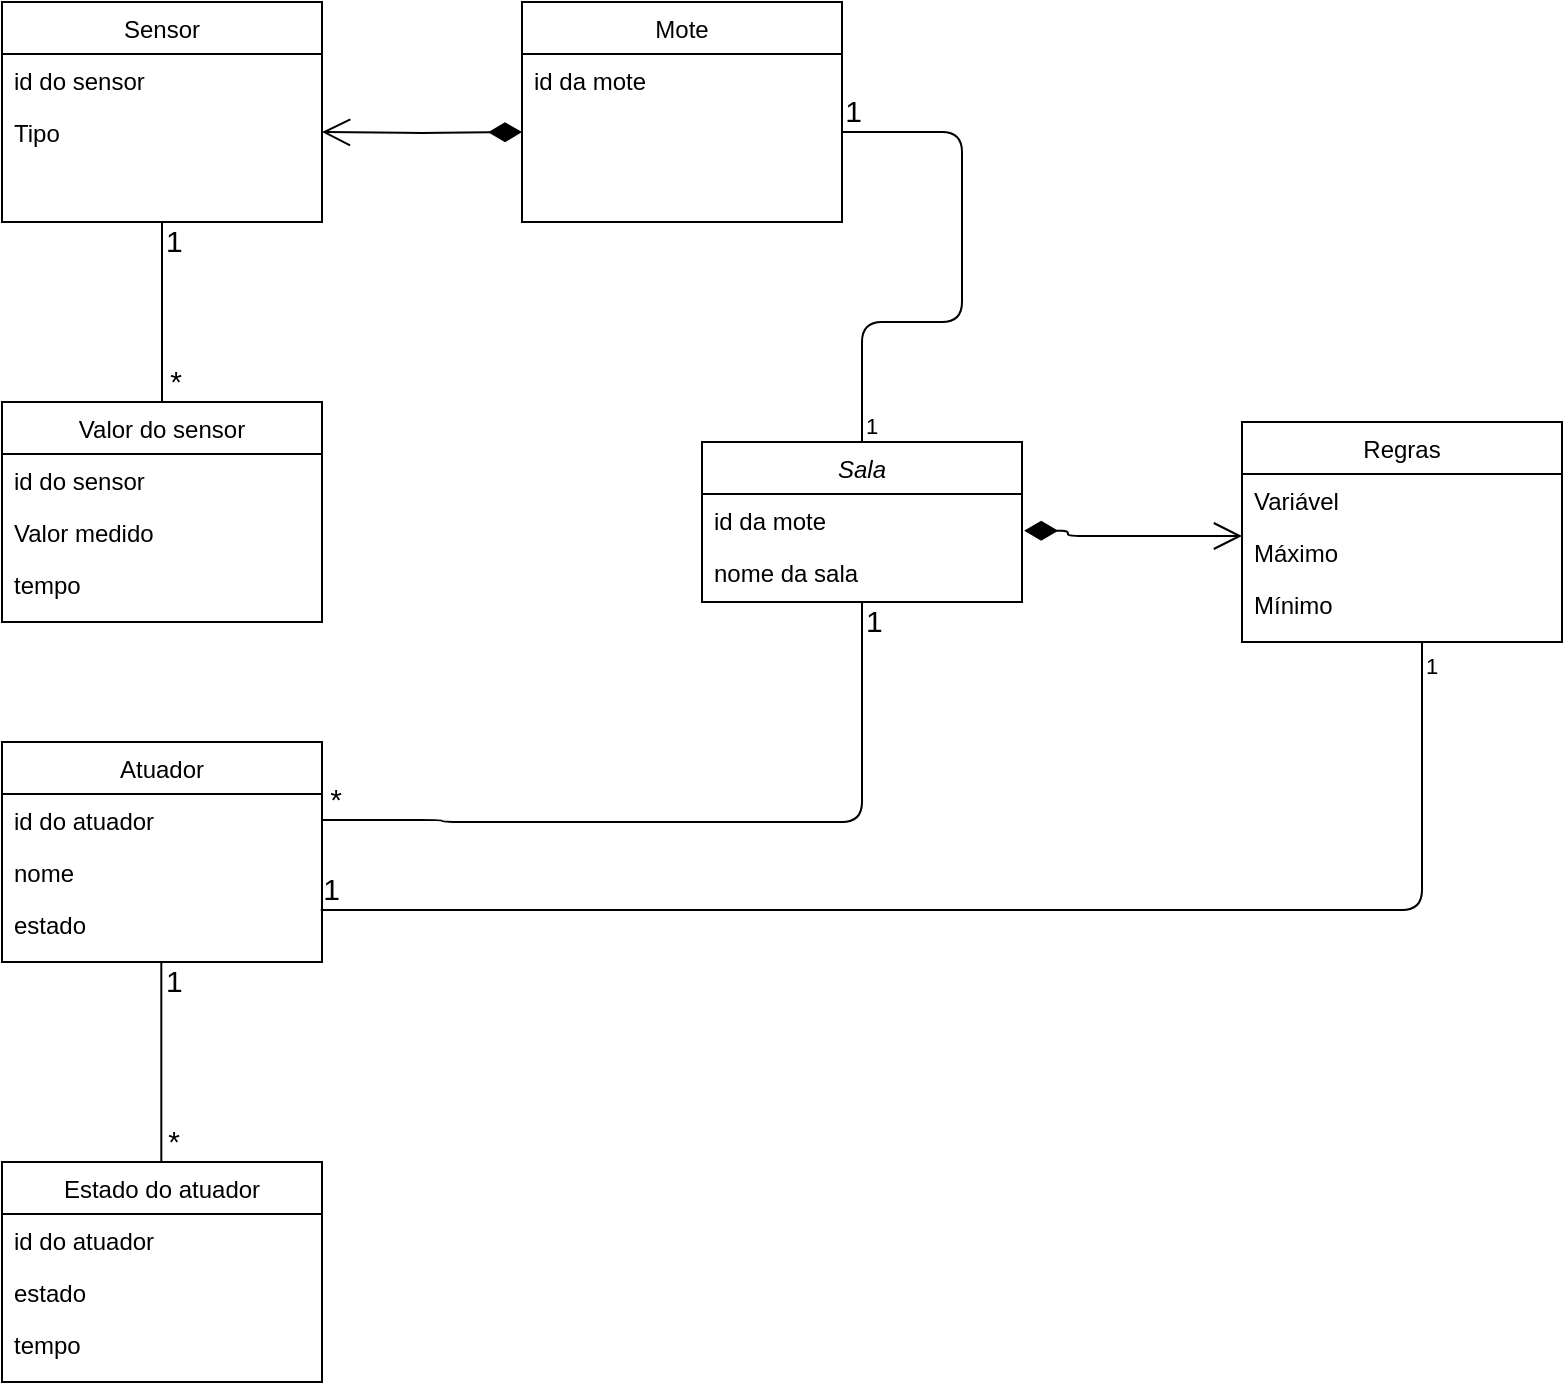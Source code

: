 <mxfile version="14.6.6" type="github">
  <diagram id="C5RBs43oDa-KdzZeNtuy" name="Page-1">
    <mxGraphModel dx="981" dy="526" grid="1" gridSize="10" guides="1" tooltips="1" connect="1" arrows="1" fold="1" page="1" pageScale="1" pageWidth="827" pageHeight="1169" math="0" shadow="0">
      <root>
        <mxCell id="WIyWlLk6GJQsqaUBKTNV-0" />
        <mxCell id="WIyWlLk6GJQsqaUBKTNV-1" parent="WIyWlLk6GJQsqaUBKTNV-0" />
        <mxCell id="zkfFHV4jXpPFQw0GAbJ--0" value="Sala" style="swimlane;fontStyle=2;align=center;verticalAlign=top;childLayout=stackLayout;horizontal=1;startSize=26;horizontalStack=0;resizeParent=1;resizeLast=0;collapsible=1;marginBottom=0;rounded=0;shadow=0;strokeWidth=1;" parent="WIyWlLk6GJQsqaUBKTNV-1" vertex="1">
          <mxGeometry x="380" y="260" width="160" height="80" as="geometry">
            <mxRectangle x="230" y="140" width="160" height="26" as="alternateBounds" />
          </mxGeometry>
        </mxCell>
        <mxCell id="zkfFHV4jXpPFQw0GAbJ--1" value="id da mote" style="text;align=left;verticalAlign=top;spacingLeft=4;spacingRight=4;overflow=hidden;rotatable=0;points=[[0,0.5],[1,0.5]];portConstraint=eastwest;" parent="zkfFHV4jXpPFQw0GAbJ--0" vertex="1">
          <mxGeometry y="26" width="160" height="26" as="geometry" />
        </mxCell>
        <mxCell id="zkfFHV4jXpPFQw0GAbJ--2" value="nome da sala" style="text;align=left;verticalAlign=top;spacingLeft=4;spacingRight=4;overflow=hidden;rotatable=0;points=[[0,0.5],[1,0.5]];portConstraint=eastwest;rounded=0;shadow=0;html=0;" parent="zkfFHV4jXpPFQw0GAbJ--0" vertex="1">
          <mxGeometry y="52" width="160" height="26" as="geometry" />
        </mxCell>
        <mxCell id="zkfFHV4jXpPFQw0GAbJ--17" value="Regras" style="swimlane;fontStyle=0;align=center;verticalAlign=top;childLayout=stackLayout;horizontal=1;startSize=26;horizontalStack=0;resizeParent=1;resizeLast=0;collapsible=1;marginBottom=0;rounded=0;shadow=0;strokeWidth=1;" parent="WIyWlLk6GJQsqaUBKTNV-1" vertex="1">
          <mxGeometry x="650" y="250" width="160" height="110" as="geometry">
            <mxRectangle x="550" y="140" width="160" height="26" as="alternateBounds" />
          </mxGeometry>
        </mxCell>
        <mxCell id="zkfFHV4jXpPFQw0GAbJ--18" value="Variável" style="text;align=left;verticalAlign=top;spacingLeft=4;spacingRight=4;overflow=hidden;rotatable=0;points=[[0,0.5],[1,0.5]];portConstraint=eastwest;" parent="zkfFHV4jXpPFQw0GAbJ--17" vertex="1">
          <mxGeometry y="26" width="160" height="26" as="geometry" />
        </mxCell>
        <mxCell id="zkfFHV4jXpPFQw0GAbJ--19" value="Máximo" style="text;align=left;verticalAlign=top;spacingLeft=4;spacingRight=4;overflow=hidden;rotatable=0;points=[[0,0.5],[1,0.5]];portConstraint=eastwest;rounded=0;shadow=0;html=0;" parent="zkfFHV4jXpPFQw0GAbJ--17" vertex="1">
          <mxGeometry y="52" width="160" height="26" as="geometry" />
        </mxCell>
        <mxCell id="zkfFHV4jXpPFQw0GAbJ--20" value="Mínimo" style="text;align=left;verticalAlign=top;spacingLeft=4;spacingRight=4;overflow=hidden;rotatable=0;points=[[0,0.5],[1,0.5]];portConstraint=eastwest;rounded=0;shadow=0;html=0;" parent="zkfFHV4jXpPFQw0GAbJ--17" vertex="1">
          <mxGeometry y="78" width="160" height="26" as="geometry" />
        </mxCell>
        <mxCell id="SQ94nlxDAcj3NKGsAUJR-2" value="Atuador" style="swimlane;fontStyle=0;align=center;verticalAlign=top;childLayout=stackLayout;horizontal=1;startSize=26;horizontalStack=0;resizeParent=1;resizeLast=0;collapsible=1;marginBottom=0;rounded=0;shadow=0;strokeWidth=1;" parent="WIyWlLk6GJQsqaUBKTNV-1" vertex="1">
          <mxGeometry x="30" y="410" width="160" height="110" as="geometry">
            <mxRectangle x="550" y="140" width="160" height="26" as="alternateBounds" />
          </mxGeometry>
        </mxCell>
        <mxCell id="SQ94nlxDAcj3NKGsAUJR-3" value="id do atuador" style="text;align=left;verticalAlign=top;spacingLeft=4;spacingRight=4;overflow=hidden;rotatable=0;points=[[0,0.5],[1,0.5]];portConstraint=eastwest;" parent="SQ94nlxDAcj3NKGsAUJR-2" vertex="1">
          <mxGeometry y="26" width="160" height="26" as="geometry" />
        </mxCell>
        <mxCell id="SQ94nlxDAcj3NKGsAUJR-4" value="nome" style="text;align=left;verticalAlign=top;spacingLeft=4;spacingRight=4;overflow=hidden;rotatable=0;points=[[0,0.5],[1,0.5]];portConstraint=eastwest;rounded=0;shadow=0;html=0;" parent="SQ94nlxDAcj3NKGsAUJR-2" vertex="1">
          <mxGeometry y="52" width="160" height="26" as="geometry" />
        </mxCell>
        <mxCell id="SQ94nlxDAcj3NKGsAUJR-5" value="estado" style="text;align=left;verticalAlign=top;spacingLeft=4;spacingRight=4;overflow=hidden;rotatable=0;points=[[0,0.5],[1,0.5]];portConstraint=eastwest;rounded=0;shadow=0;html=0;" parent="SQ94nlxDAcj3NKGsAUJR-2" vertex="1">
          <mxGeometry y="78" width="160" height="26" as="geometry" />
        </mxCell>
        <mxCell id="SQ94nlxDAcj3NKGsAUJR-6" value="Sensor" style="swimlane;fontStyle=0;align=center;verticalAlign=top;childLayout=stackLayout;horizontal=1;startSize=26;horizontalStack=0;resizeParent=1;resizeLast=0;collapsible=1;marginBottom=0;rounded=0;shadow=0;strokeWidth=1;" parent="WIyWlLk6GJQsqaUBKTNV-1" vertex="1">
          <mxGeometry x="30" y="40" width="160" height="110" as="geometry">
            <mxRectangle x="550" y="140" width="160" height="26" as="alternateBounds" />
          </mxGeometry>
        </mxCell>
        <mxCell id="SQ94nlxDAcj3NKGsAUJR-7" value="id do sensor" style="text;align=left;verticalAlign=top;spacingLeft=4;spacingRight=4;overflow=hidden;rotatable=0;points=[[0,0.5],[1,0.5]];portConstraint=eastwest;" parent="SQ94nlxDAcj3NKGsAUJR-6" vertex="1">
          <mxGeometry y="26" width="160" height="26" as="geometry" />
        </mxCell>
        <mxCell id="SQ94nlxDAcj3NKGsAUJR-8" value="Tipo" style="text;align=left;verticalAlign=top;spacingLeft=4;spacingRight=4;overflow=hidden;rotatable=0;points=[[0,0.5],[1,0.5]];portConstraint=eastwest;rounded=0;shadow=0;html=0;" parent="SQ94nlxDAcj3NKGsAUJR-6" vertex="1">
          <mxGeometry y="52" width="160" height="26" as="geometry" />
        </mxCell>
        <mxCell id="SQ94nlxDAcj3NKGsAUJR-11" value="" style="endArrow=none;html=1;edgeStyle=orthogonalEdgeStyle;exitX=0.5;exitY=0;exitDx=0;exitDy=0;entryX=1;entryY=0.5;entryDx=0;entryDy=0;" parent="WIyWlLk6GJQsqaUBKTNV-1" source="zkfFHV4jXpPFQw0GAbJ--0" edge="1">
          <mxGeometry relative="1" as="geometry">
            <mxPoint x="460" y="200" as="sourcePoint" />
            <mxPoint x="450" y="105" as="targetPoint" />
            <Array as="points">
              <mxPoint x="460" y="200" />
              <mxPoint x="510" y="200" />
              <mxPoint x="510" y="105" />
            </Array>
          </mxGeometry>
        </mxCell>
        <mxCell id="SQ94nlxDAcj3NKGsAUJR-12" value="1" style="edgeLabel;resizable=0;html=1;align=left;verticalAlign=bottom;" parent="SQ94nlxDAcj3NKGsAUJR-11" connectable="0" vertex="1">
          <mxGeometry x="-1" relative="1" as="geometry" />
        </mxCell>
        <mxCell id="SQ94nlxDAcj3NKGsAUJR-13" value="1" style="edgeLabel;resizable=0;html=1;align=right;verticalAlign=bottom;fontSize=15;" parent="SQ94nlxDAcj3NKGsAUJR-11" connectable="0" vertex="1">
          <mxGeometry x="1" relative="1" as="geometry">
            <mxPoint x="10" as="offset" />
          </mxGeometry>
        </mxCell>
        <mxCell id="SQ94nlxDAcj3NKGsAUJR-14" value="" style="endArrow=none;html=1;edgeStyle=orthogonalEdgeStyle;entryX=0.996;entryY=0.231;entryDx=0;entryDy=0;entryPerimeter=0;" parent="WIyWlLk6GJQsqaUBKTNV-1" target="SQ94nlxDAcj3NKGsAUJR-5" edge="1">
          <mxGeometry relative="1" as="geometry">
            <mxPoint x="740" y="360" as="sourcePoint" />
            <mxPoint x="240" y="470" as="targetPoint" />
            <Array as="points">
              <mxPoint x="740" y="494" />
            </Array>
          </mxGeometry>
        </mxCell>
        <mxCell id="SQ94nlxDAcj3NKGsAUJR-15" value="1" style="edgeLabel;resizable=0;html=1;align=left;verticalAlign=bottom;" parent="SQ94nlxDAcj3NKGsAUJR-14" connectable="0" vertex="1">
          <mxGeometry x="-1" relative="1" as="geometry">
            <mxPoint y="20" as="offset" />
          </mxGeometry>
        </mxCell>
        <mxCell id="SQ94nlxDAcj3NKGsAUJR-16" value="1" style="edgeLabel;resizable=0;html=1;align=right;verticalAlign=bottom;fontSize=15;" parent="SQ94nlxDAcj3NKGsAUJR-14" connectable="0" vertex="1">
          <mxGeometry x="1" relative="1" as="geometry">
            <mxPoint x="10" as="offset" />
          </mxGeometry>
        </mxCell>
        <mxCell id="SQ94nlxDAcj3NKGsAUJR-20" value="" style="endArrow=none;html=1;edgeStyle=orthogonalEdgeStyle;exitX=0.5;exitY=1;exitDx=0;exitDy=0;entryX=1;entryY=0.5;entryDx=0;entryDy=0;" parent="WIyWlLk6GJQsqaUBKTNV-1" source="zkfFHV4jXpPFQw0GAbJ--0" target="SQ94nlxDAcj3NKGsAUJR-3" edge="1">
          <mxGeometry relative="1" as="geometry">
            <mxPoint x="290" y="400" as="sourcePoint" />
            <mxPoint x="250" y="430" as="targetPoint" />
            <Array as="points">
              <mxPoint x="460" y="450" />
              <mxPoint x="250" y="450" />
            </Array>
          </mxGeometry>
        </mxCell>
        <mxCell id="SQ94nlxDAcj3NKGsAUJR-21" value="&lt;font style=&quot;font-size: 15px&quot;&gt;1&lt;/font&gt;" style="edgeLabel;resizable=0;html=1;align=left;verticalAlign=bottom;" parent="SQ94nlxDAcj3NKGsAUJR-20" connectable="0" vertex="1">
          <mxGeometry x="-1" relative="1" as="geometry">
            <mxPoint y="20" as="offset" />
          </mxGeometry>
        </mxCell>
        <mxCell id="SQ94nlxDAcj3NKGsAUJR-22" value="&lt;font style=&quot;font-size: 15px&quot;&gt;*&lt;/font&gt;" style="edgeLabel;resizable=0;html=1;align=right;verticalAlign=bottom;" parent="SQ94nlxDAcj3NKGsAUJR-20" connectable="0" vertex="1">
          <mxGeometry x="1" relative="1" as="geometry">
            <mxPoint x="10" as="offset" />
          </mxGeometry>
        </mxCell>
        <mxCell id="tNEueIB7l5H-xNvnCeLz-0" value="Mote" style="swimlane;fontStyle=0;align=center;verticalAlign=top;childLayout=stackLayout;horizontal=1;startSize=26;horizontalStack=0;resizeParent=1;resizeLast=0;collapsible=1;marginBottom=0;rounded=0;shadow=0;strokeWidth=1;" parent="WIyWlLk6GJQsqaUBKTNV-1" vertex="1">
          <mxGeometry x="290" y="40" width="160" height="110" as="geometry">
            <mxRectangle x="550" y="140" width="160" height="26" as="alternateBounds" />
          </mxGeometry>
        </mxCell>
        <mxCell id="tNEueIB7l5H-xNvnCeLz-1" value="id da mote" style="text;align=left;verticalAlign=top;spacingLeft=4;spacingRight=4;overflow=hidden;rotatable=0;points=[[0,0.5],[1,0.5]];portConstraint=eastwest;" parent="tNEueIB7l5H-xNvnCeLz-0" vertex="1">
          <mxGeometry y="26" width="160" height="26" as="geometry" />
        </mxCell>
        <mxCell id="tNEueIB7l5H-xNvnCeLz-6" value="" style="endArrow=open;html=1;endSize=12;startArrow=diamondThin;startSize=14;startFill=1;edgeStyle=orthogonalEdgeStyle;align=left;verticalAlign=bottom;exitX=0;exitY=0.5;exitDx=0;exitDy=0;entryX=1;entryY=0.5;entryDx=0;entryDy=0;" parent="WIyWlLk6GJQsqaUBKTNV-1" target="SQ94nlxDAcj3NKGsAUJR-8" edge="1">
          <mxGeometry x="-1" y="3" relative="1" as="geometry">
            <mxPoint x="290" y="105" as="sourcePoint" />
            <mxPoint x="180" y="170" as="targetPoint" />
            <Array as="points" />
          </mxGeometry>
        </mxCell>
        <mxCell id="XJPIv_nwN4KpOr94Qs1I-0" value="Valor do sensor" style="swimlane;fontStyle=0;align=center;verticalAlign=top;childLayout=stackLayout;horizontal=1;startSize=26;horizontalStack=0;resizeParent=1;resizeLast=0;collapsible=1;marginBottom=0;rounded=0;shadow=0;strokeWidth=1;" vertex="1" parent="WIyWlLk6GJQsqaUBKTNV-1">
          <mxGeometry x="30" y="240" width="160" height="110" as="geometry">
            <mxRectangle x="550" y="140" width="160" height="26" as="alternateBounds" />
          </mxGeometry>
        </mxCell>
        <mxCell id="XJPIv_nwN4KpOr94Qs1I-1" value="id do sensor" style="text;align=left;verticalAlign=top;spacingLeft=4;spacingRight=4;overflow=hidden;rotatable=0;points=[[0,0.5],[1,0.5]];portConstraint=eastwest;" vertex="1" parent="XJPIv_nwN4KpOr94Qs1I-0">
          <mxGeometry y="26" width="160" height="26" as="geometry" />
        </mxCell>
        <mxCell id="XJPIv_nwN4KpOr94Qs1I-3" value="Valor medido&#xa;" style="text;align=left;verticalAlign=top;spacingLeft=4;spacingRight=4;overflow=hidden;rotatable=0;points=[[0,0.5],[1,0.5]];portConstraint=eastwest;rounded=0;shadow=0;html=0;" vertex="1" parent="XJPIv_nwN4KpOr94Qs1I-0">
          <mxGeometry y="52" width="160" height="26" as="geometry" />
        </mxCell>
        <mxCell id="XJPIv_nwN4KpOr94Qs1I-4" value="tempo" style="text;align=left;verticalAlign=top;spacingLeft=4;spacingRight=4;overflow=hidden;rotatable=0;points=[[0,0.5],[1,0.5]];portConstraint=eastwest;rounded=0;shadow=0;html=0;" vertex="1" parent="XJPIv_nwN4KpOr94Qs1I-0">
          <mxGeometry y="78" width="160" height="26" as="geometry" />
        </mxCell>
        <mxCell id="XJPIv_nwN4KpOr94Qs1I-5" value="" style="endArrow=none;html=1;edgeStyle=orthogonalEdgeStyle;exitX=0.5;exitY=1;exitDx=0;exitDy=0;entryX=0.5;entryY=0;entryDx=0;entryDy=0;" edge="1" parent="WIyWlLk6GJQsqaUBKTNV-1" source="SQ94nlxDAcj3NKGsAUJR-6" target="XJPIv_nwN4KpOr94Qs1I-0">
          <mxGeometry relative="1" as="geometry">
            <mxPoint x="170" y="190" as="sourcePoint" />
            <mxPoint x="330" y="190" as="targetPoint" />
            <Array as="points" />
          </mxGeometry>
        </mxCell>
        <mxCell id="XJPIv_nwN4KpOr94Qs1I-6" value="1" style="edgeLabel;resizable=0;html=1;align=left;verticalAlign=bottom;fontSize=15;" connectable="0" vertex="1" parent="XJPIv_nwN4KpOr94Qs1I-5">
          <mxGeometry x="-1" relative="1" as="geometry">
            <mxPoint y="20" as="offset" />
          </mxGeometry>
        </mxCell>
        <mxCell id="XJPIv_nwN4KpOr94Qs1I-7" value="*" style="edgeLabel;resizable=0;html=1;align=right;verticalAlign=bottom;fontSize=15;" connectable="0" vertex="1" parent="XJPIv_nwN4KpOr94Qs1I-5">
          <mxGeometry x="1" relative="1" as="geometry">
            <mxPoint x="10" as="offset" />
          </mxGeometry>
        </mxCell>
        <mxCell id="XJPIv_nwN4KpOr94Qs1I-8" value="Estado do atuador" style="swimlane;fontStyle=0;align=center;verticalAlign=top;childLayout=stackLayout;horizontal=1;startSize=26;horizontalStack=0;resizeParent=1;resizeLast=0;collapsible=1;marginBottom=0;rounded=0;shadow=0;strokeWidth=1;" vertex="1" parent="WIyWlLk6GJQsqaUBKTNV-1">
          <mxGeometry x="30" y="620" width="160" height="110" as="geometry">
            <mxRectangle x="550" y="140" width="160" height="26" as="alternateBounds" />
          </mxGeometry>
        </mxCell>
        <mxCell id="XJPIv_nwN4KpOr94Qs1I-9" value="id do atuador" style="text;align=left;verticalAlign=top;spacingLeft=4;spacingRight=4;overflow=hidden;rotatable=0;points=[[0,0.5],[1,0.5]];portConstraint=eastwest;" vertex="1" parent="XJPIv_nwN4KpOr94Qs1I-8">
          <mxGeometry y="26" width="160" height="26" as="geometry" />
        </mxCell>
        <mxCell id="XJPIv_nwN4KpOr94Qs1I-10" value="estado" style="text;align=left;verticalAlign=top;spacingLeft=4;spacingRight=4;overflow=hidden;rotatable=0;points=[[0,0.5],[1,0.5]];portConstraint=eastwest;rounded=0;shadow=0;html=0;" vertex="1" parent="XJPIv_nwN4KpOr94Qs1I-8">
          <mxGeometry y="52" width="160" height="26" as="geometry" />
        </mxCell>
        <mxCell id="XJPIv_nwN4KpOr94Qs1I-11" value="tempo" style="text;align=left;verticalAlign=top;spacingLeft=4;spacingRight=4;overflow=hidden;rotatable=0;points=[[0,0.5],[1,0.5]];portConstraint=eastwest;rounded=0;shadow=0;html=0;" vertex="1" parent="XJPIv_nwN4KpOr94Qs1I-8">
          <mxGeometry y="78" width="160" height="26" as="geometry" />
        </mxCell>
        <mxCell id="XJPIv_nwN4KpOr94Qs1I-12" value="" style="endArrow=none;html=1;edgeStyle=orthogonalEdgeStyle;" edge="1" parent="WIyWlLk6GJQsqaUBKTNV-1">
          <mxGeometry relative="1" as="geometry">
            <mxPoint x="109.66" y="520" as="sourcePoint" />
            <mxPoint x="109.66" y="620" as="targetPoint" />
            <Array as="points">
              <mxPoint x="109.66" y="520" />
            </Array>
          </mxGeometry>
        </mxCell>
        <mxCell id="XJPIv_nwN4KpOr94Qs1I-13" value="1" style="edgeLabel;resizable=0;html=1;align=left;verticalAlign=bottom;fontSize=15;" connectable="0" vertex="1" parent="XJPIv_nwN4KpOr94Qs1I-12">
          <mxGeometry x="-1" relative="1" as="geometry">
            <mxPoint y="20" as="offset" />
          </mxGeometry>
        </mxCell>
        <mxCell id="XJPIv_nwN4KpOr94Qs1I-14" value="*" style="edgeLabel;resizable=0;html=1;align=right;verticalAlign=bottom;fontSize=15;" connectable="0" vertex="1" parent="XJPIv_nwN4KpOr94Qs1I-12">
          <mxGeometry x="1" relative="1" as="geometry">
            <mxPoint x="10" as="offset" />
          </mxGeometry>
        </mxCell>
        <mxCell id="XJPIv_nwN4KpOr94Qs1I-15" value="" style="endArrow=open;html=1;endSize=12;startArrow=diamondThin;startSize=14;startFill=1;edgeStyle=orthogonalEdgeStyle;align=left;verticalAlign=bottom;exitX=1.007;exitY=0.706;exitDx=0;exitDy=0;exitPerimeter=0;" edge="1" parent="WIyWlLk6GJQsqaUBKTNV-1" source="zkfFHV4jXpPFQw0GAbJ--1">
          <mxGeometry x="-1" y="3" relative="1" as="geometry">
            <mxPoint x="550" y="307" as="sourcePoint" />
            <mxPoint x="650" y="307" as="targetPoint" />
            <Array as="points">
              <mxPoint x="563" y="304" />
              <mxPoint x="563" y="307" />
            </Array>
          </mxGeometry>
        </mxCell>
      </root>
    </mxGraphModel>
  </diagram>
</mxfile>

